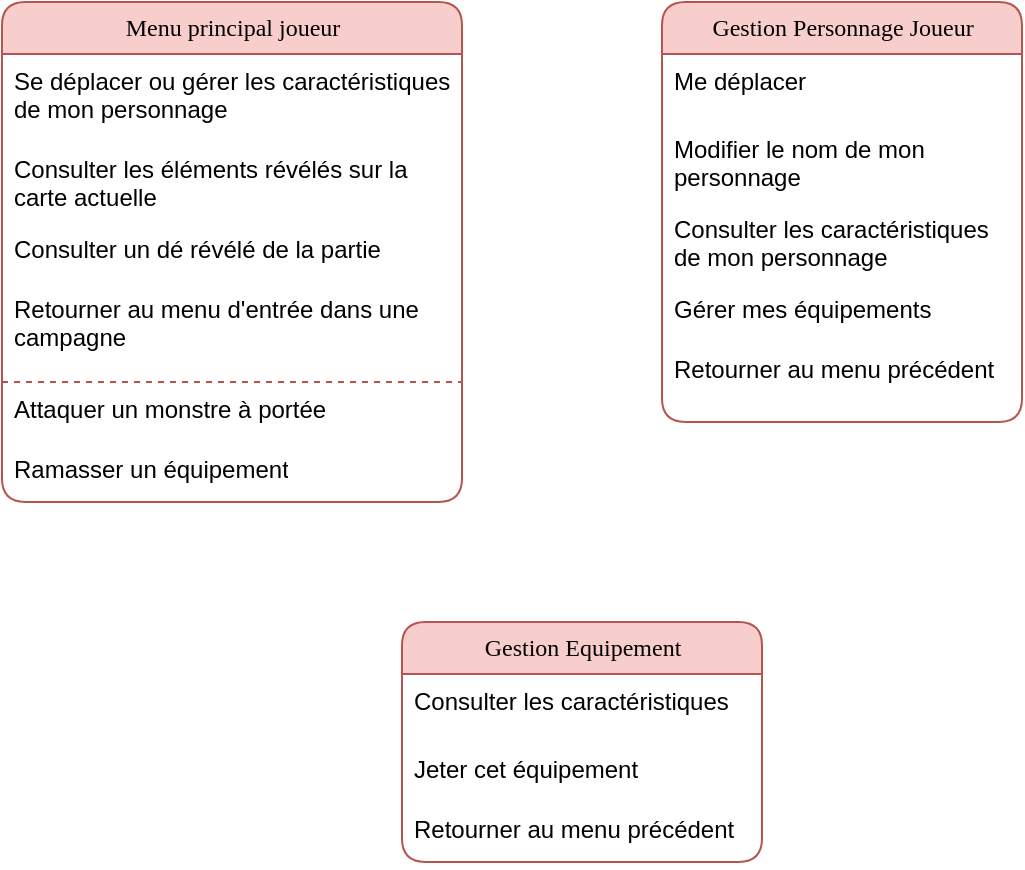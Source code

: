 <mxfile version="15.9.1" type="gitlab">
  <diagram id="C5RBs43oDa-KdzZeNtuy" name="Page-1">
    <mxGraphModel dx="782" dy="392" grid="1" gridSize="10" guides="1" tooltips="1" connect="1" arrows="1" fold="1" page="1" pageScale="1" pageWidth="827" pageHeight="1169" math="0" shadow="0">
      <root>
        <mxCell id="WIyWlLk6GJQsqaUBKTNV-0" />
        <mxCell id="WIyWlLk6GJQsqaUBKTNV-1" parent="WIyWlLk6GJQsqaUBKTNV-0" />
        <mxCell id="8ehFl8Fq8nZ_1sR4wq3G-1" value="Gestion Personnage Joueur" style="swimlane;html=1;fontStyle=0;childLayout=stackLayout;horizontal=1;startSize=26;fillColor=#f8cecc;horizontalStack=0;resizeParent=1;resizeLast=0;collapsible=1;marginBottom=0;swimlaneFillColor=#ffffff;align=center;rounded=1;shadow=0;comic=0;labelBackgroundColor=none;strokeWidth=1;fontFamily=Verdana;fontSize=12;strokeColor=#b85450;" vertex="1" parent="WIyWlLk6GJQsqaUBKTNV-1">
          <mxGeometry x="400" y="60" width="180" height="210" as="geometry" />
        </mxCell>
        <mxCell id="8ehFl8Fq8nZ_1sR4wq3G-2" value="Me déplacer" style="text;html=1;strokeColor=none;fillColor=none;spacingLeft=4;spacingRight=4;whiteSpace=wrap;overflow=hidden;rotatable=0;points=[[0,0.5],[1,0.5]];portConstraint=eastwest;" vertex="1" parent="8ehFl8Fq8nZ_1sR4wq3G-1">
          <mxGeometry y="26" width="180" height="34" as="geometry" />
        </mxCell>
        <mxCell id="8ehFl8Fq8nZ_1sR4wq3G-3" value="Modifier le nom de mon personnage" style="text;html=1;strokeColor=none;fillColor=none;spacingLeft=4;spacingRight=4;whiteSpace=wrap;overflow=hidden;rotatable=0;points=[[0,0.5],[1,0.5]];portConstraint=eastwest;" vertex="1" parent="8ehFl8Fq8nZ_1sR4wq3G-1">
          <mxGeometry y="60" width="180" height="40" as="geometry" />
        </mxCell>
        <mxCell id="8ehFl8Fq8nZ_1sR4wq3G-4" value="Consulter les caractéristiques de mon personnage" style="text;html=1;strokeColor=none;fillColor=none;spacingLeft=4;spacingRight=4;whiteSpace=wrap;overflow=hidden;rotatable=0;points=[[0,0.5],[1,0.5]];portConstraint=eastwest;" vertex="1" parent="8ehFl8Fq8nZ_1sR4wq3G-1">
          <mxGeometry y="100" width="180" height="40" as="geometry" />
        </mxCell>
        <mxCell id="8ehFl8Fq8nZ_1sR4wq3G-5" value="Gérer mes équipements" style="text;html=1;strokeColor=none;fillColor=none;spacingLeft=4;spacingRight=4;whiteSpace=wrap;overflow=hidden;rotatable=0;points=[[0,0.5],[1,0.5]];portConstraint=eastwest;" vertex="1" parent="8ehFl8Fq8nZ_1sR4wq3G-1">
          <mxGeometry y="140" width="180" height="30" as="geometry" />
        </mxCell>
        <mxCell id="8ehFl8Fq8nZ_1sR4wq3G-15" value="Retourner au menu précédent" style="text;html=1;strokeColor=none;fillColor=none;spacingLeft=4;spacingRight=4;whiteSpace=wrap;overflow=hidden;rotatable=0;points=[[0,0.5],[1,0.5]];portConstraint=eastwest;" vertex="1" parent="8ehFl8Fq8nZ_1sR4wq3G-1">
          <mxGeometry y="170" width="180" height="40" as="geometry" />
        </mxCell>
        <mxCell id="8ehFl8Fq8nZ_1sR4wq3G-6" value="Menu principal joueur" style="swimlane;html=1;fontStyle=0;childLayout=stackLayout;horizontal=1;startSize=26;fillColor=#f8cecc;horizontalStack=0;resizeParent=1;resizeLast=0;collapsible=1;marginBottom=0;swimlaneFillColor=#ffffff;align=center;rounded=1;shadow=0;comic=0;labelBackgroundColor=none;strokeWidth=1;fontFamily=Verdana;fontSize=12;strokeColor=#b85450;" vertex="1" parent="WIyWlLk6GJQsqaUBKTNV-1">
          <mxGeometry x="70" y="60" width="230" height="250" as="geometry" />
        </mxCell>
        <mxCell id="8ehFl8Fq8nZ_1sR4wq3G-7" value="Se déplacer ou gérer les caractéristiques de mon personnage" style="text;html=1;strokeColor=none;fillColor=none;spacingLeft=4;spacingRight=4;whiteSpace=wrap;overflow=hidden;rotatable=0;points=[[0,0.5],[1,0.5]];portConstraint=eastwest;" vertex="1" parent="8ehFl8Fq8nZ_1sR4wq3G-6">
          <mxGeometry y="26" width="230" height="44" as="geometry" />
        </mxCell>
        <mxCell id="8ehFl8Fq8nZ_1sR4wq3G-8" value="Consulter les éléments révélés sur la carte actuelle" style="text;html=1;strokeColor=none;fillColor=none;spacingLeft=4;spacingRight=4;whiteSpace=wrap;overflow=hidden;rotatable=0;points=[[0,0.5],[1,0.5]];portConstraint=eastwest;" vertex="1" parent="8ehFl8Fq8nZ_1sR4wq3G-6">
          <mxGeometry y="70" width="230" height="40" as="geometry" />
        </mxCell>
        <mxCell id="8ehFl8Fq8nZ_1sR4wq3G-9" value="Consulter un dé révélé de la partie" style="text;html=1;strokeColor=none;fillColor=none;spacingLeft=4;spacingRight=4;whiteSpace=wrap;overflow=hidden;rotatable=0;points=[[0,0.5],[1,0.5]];portConstraint=eastwest;" vertex="1" parent="8ehFl8Fq8nZ_1sR4wq3G-6">
          <mxGeometry y="110" width="230" height="30" as="geometry" />
        </mxCell>
        <mxCell id="8ehFl8Fq8nZ_1sR4wq3G-12" value="Retourner au menu d&#39;entrée dans une campagne" style="text;html=1;strokeColor=none;fillColor=none;spacingLeft=4;spacingRight=4;whiteSpace=wrap;overflow=hidden;rotatable=0;points=[[0,0.5],[1,0.5]];portConstraint=eastwest;" vertex="1" parent="8ehFl8Fq8nZ_1sR4wq3G-6">
          <mxGeometry y="140" width="230" height="50" as="geometry" />
        </mxCell>
        <mxCell id="8ehFl8Fq8nZ_1sR4wq3G-10" value="Attaquer un monstre à portée" style="text;html=1;strokeColor=none;fillColor=none;spacingLeft=4;spacingRight=4;whiteSpace=wrap;overflow=hidden;rotatable=0;points=[[0,0.5],[1,0.5]];portConstraint=eastwest;" vertex="1" parent="8ehFl8Fq8nZ_1sR4wq3G-6">
          <mxGeometry y="190" width="230" height="30" as="geometry" />
        </mxCell>
        <mxCell id="8ehFl8Fq8nZ_1sR4wq3G-11" value="Ramasser un équipement" style="text;html=1;strokeColor=none;fillColor=none;spacingLeft=4;spacingRight=4;whiteSpace=wrap;overflow=hidden;rotatable=0;points=[[0,0.5],[1,0.5]];portConstraint=eastwest;" vertex="1" parent="8ehFl8Fq8nZ_1sR4wq3G-6">
          <mxGeometry y="220" width="230" height="30" as="geometry" />
        </mxCell>
        <mxCell id="8ehFl8Fq8nZ_1sR4wq3G-14" value="" style="endArrow=none;html=1;rounded=0;exitX=0;exitY=0;exitDx=0;exitDy=0;exitPerimeter=0;fillColor=#f8cecc;strokeColor=#b85450;dashed=1;" edge="1" parent="8ehFl8Fq8nZ_1sR4wq3G-6" source="8ehFl8Fq8nZ_1sR4wq3G-10">
          <mxGeometry width="50" height="50" relative="1" as="geometry">
            <mxPoint x="-30" y="140" as="sourcePoint" />
            <mxPoint x="230" y="190" as="targetPoint" />
          </mxGeometry>
        </mxCell>
        <mxCell id="8ehFl8Fq8nZ_1sR4wq3G-16" value="Gestion Equipement" style="swimlane;html=1;fontStyle=0;childLayout=stackLayout;horizontal=1;startSize=26;fillColor=#f8cecc;horizontalStack=0;resizeParent=1;resizeLast=0;collapsible=1;marginBottom=0;swimlaneFillColor=#ffffff;align=center;rounded=1;shadow=0;comic=0;labelBackgroundColor=none;strokeWidth=1;fontFamily=Verdana;fontSize=12;strokeColor=#b85450;" vertex="1" parent="WIyWlLk6GJQsqaUBKTNV-1">
          <mxGeometry x="270" y="370" width="180" height="120" as="geometry" />
        </mxCell>
        <mxCell id="8ehFl8Fq8nZ_1sR4wq3G-17" value="Consulter les caractéristiques " style="text;html=1;strokeColor=none;fillColor=none;spacingLeft=4;spacingRight=4;whiteSpace=wrap;overflow=hidden;rotatable=0;points=[[0,0.5],[1,0.5]];portConstraint=eastwest;" vertex="1" parent="8ehFl8Fq8nZ_1sR4wq3G-16">
          <mxGeometry y="26" width="180" height="34" as="geometry" />
        </mxCell>
        <mxCell id="8ehFl8Fq8nZ_1sR4wq3G-18" value="Jeter cet équipement" style="text;html=1;strokeColor=none;fillColor=none;spacingLeft=4;spacingRight=4;whiteSpace=wrap;overflow=hidden;rotatable=0;points=[[0,0.5],[1,0.5]];portConstraint=eastwest;" vertex="1" parent="8ehFl8Fq8nZ_1sR4wq3G-16">
          <mxGeometry y="60" width="180" height="30" as="geometry" />
        </mxCell>
        <mxCell id="8ehFl8Fq8nZ_1sR4wq3G-19" value="Retourner au menu précédent" style="text;html=1;strokeColor=none;fillColor=none;spacingLeft=4;spacingRight=4;whiteSpace=wrap;overflow=hidden;rotatable=0;points=[[0,0.5],[1,0.5]];portConstraint=eastwest;" vertex="1" parent="8ehFl8Fq8nZ_1sR4wq3G-16">
          <mxGeometry y="90" width="180" height="30" as="geometry" />
        </mxCell>
      </root>
    </mxGraphModel>
  </diagram>
</mxfile>
